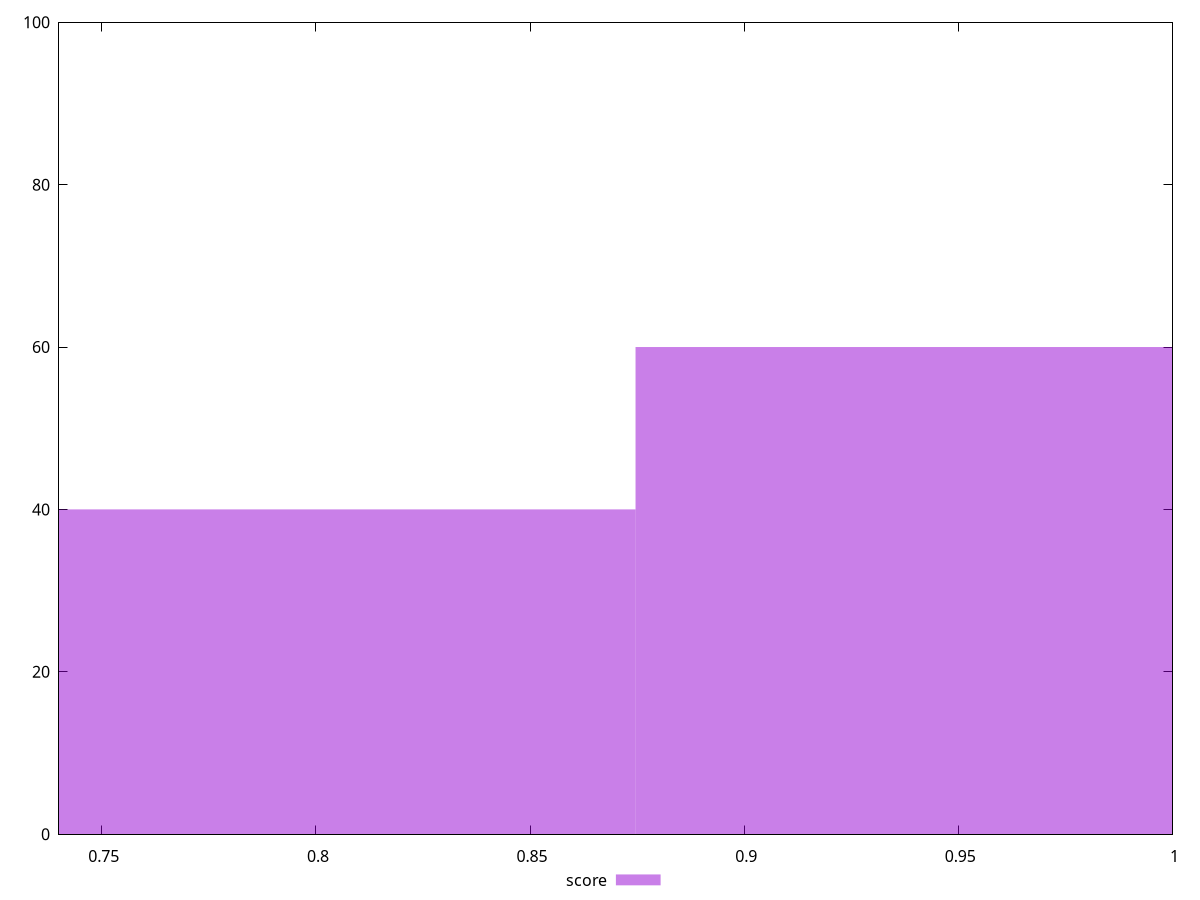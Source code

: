 reset

$score <<EOF
0.9541296028489639 60
0.7951080023741365 40
EOF

set key outside below
set boxwidth 0.1590216004748273
set xrange [0.74:1]
set yrange [0:100]
set trange [0:100]
set style fill transparent solid 0.5 noborder
set terminal svg size 640, 490 enhanced background rgb 'white'
set output "report_00009_2021-02-08T22-37-41.559Z/uses-optimized-images/samples/pages/score/histogram.svg"

plot $score title "score" with boxes

reset
